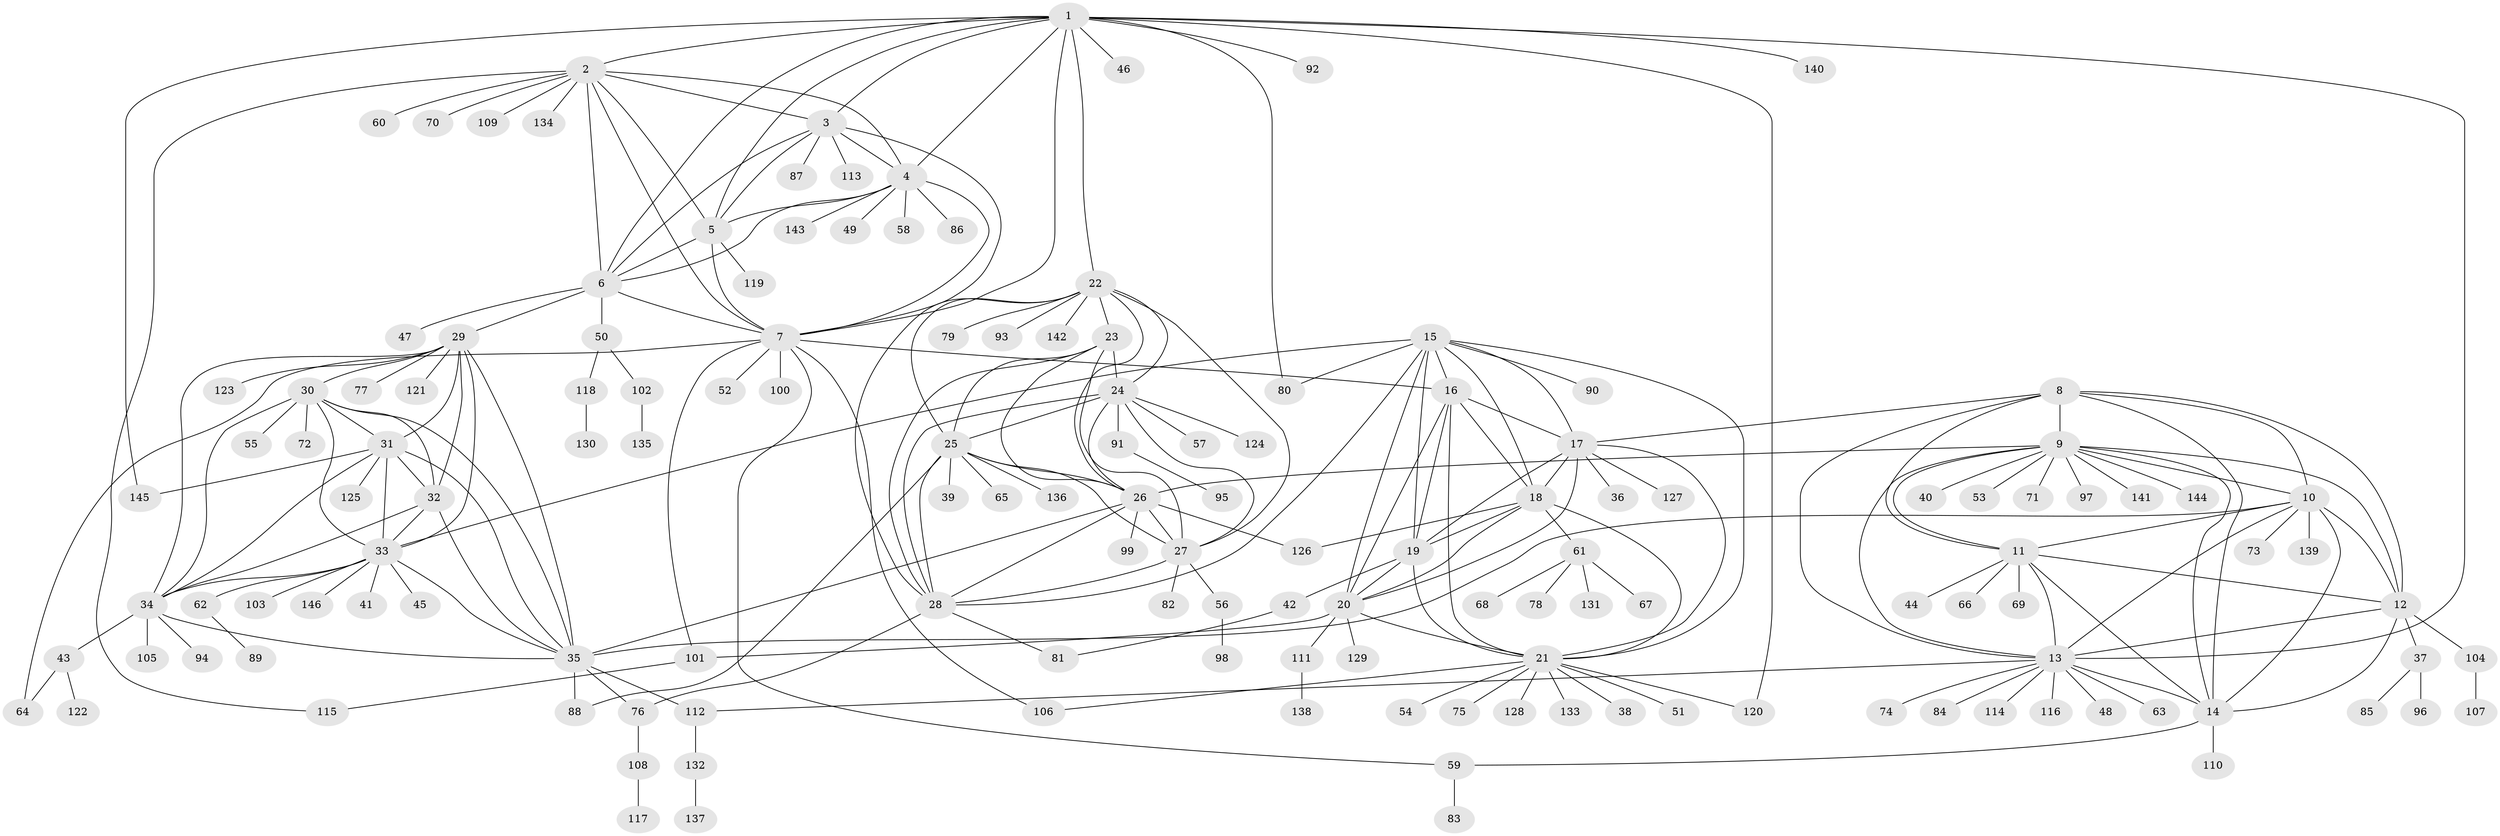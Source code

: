 // Generated by graph-tools (version 1.1) at 2025/26/03/09/25 03:26:41]
// undirected, 146 vertices, 239 edges
graph export_dot {
graph [start="1"]
  node [color=gray90,style=filled];
  1;
  2;
  3;
  4;
  5;
  6;
  7;
  8;
  9;
  10;
  11;
  12;
  13;
  14;
  15;
  16;
  17;
  18;
  19;
  20;
  21;
  22;
  23;
  24;
  25;
  26;
  27;
  28;
  29;
  30;
  31;
  32;
  33;
  34;
  35;
  36;
  37;
  38;
  39;
  40;
  41;
  42;
  43;
  44;
  45;
  46;
  47;
  48;
  49;
  50;
  51;
  52;
  53;
  54;
  55;
  56;
  57;
  58;
  59;
  60;
  61;
  62;
  63;
  64;
  65;
  66;
  67;
  68;
  69;
  70;
  71;
  72;
  73;
  74;
  75;
  76;
  77;
  78;
  79;
  80;
  81;
  82;
  83;
  84;
  85;
  86;
  87;
  88;
  89;
  90;
  91;
  92;
  93;
  94;
  95;
  96;
  97;
  98;
  99;
  100;
  101;
  102;
  103;
  104;
  105;
  106;
  107;
  108;
  109;
  110;
  111;
  112;
  113;
  114;
  115;
  116;
  117;
  118;
  119;
  120;
  121;
  122;
  123;
  124;
  125;
  126;
  127;
  128;
  129;
  130;
  131;
  132;
  133;
  134;
  135;
  136;
  137;
  138;
  139;
  140;
  141;
  142;
  143;
  144;
  145;
  146;
  1 -- 2;
  1 -- 3;
  1 -- 4;
  1 -- 5;
  1 -- 6;
  1 -- 7;
  1 -- 13;
  1 -- 22;
  1 -- 46;
  1 -- 80;
  1 -- 92;
  1 -- 120;
  1 -- 140;
  1 -- 145;
  2 -- 3;
  2 -- 4;
  2 -- 5;
  2 -- 6;
  2 -- 7;
  2 -- 60;
  2 -- 70;
  2 -- 109;
  2 -- 115;
  2 -- 134;
  3 -- 4;
  3 -- 5;
  3 -- 6;
  3 -- 7;
  3 -- 87;
  3 -- 113;
  4 -- 5;
  4 -- 6;
  4 -- 7;
  4 -- 49;
  4 -- 58;
  4 -- 86;
  4 -- 143;
  5 -- 6;
  5 -- 7;
  5 -- 119;
  6 -- 7;
  6 -- 29;
  6 -- 47;
  6 -- 50;
  7 -- 16;
  7 -- 52;
  7 -- 59;
  7 -- 64;
  7 -- 100;
  7 -- 101;
  7 -- 106;
  8 -- 9;
  8 -- 10;
  8 -- 11;
  8 -- 12;
  8 -- 13;
  8 -- 14;
  8 -- 17;
  9 -- 10;
  9 -- 11;
  9 -- 12;
  9 -- 13;
  9 -- 14;
  9 -- 26;
  9 -- 40;
  9 -- 53;
  9 -- 71;
  9 -- 97;
  9 -- 141;
  9 -- 144;
  10 -- 11;
  10 -- 12;
  10 -- 13;
  10 -- 14;
  10 -- 35;
  10 -- 73;
  10 -- 139;
  11 -- 12;
  11 -- 13;
  11 -- 14;
  11 -- 44;
  11 -- 66;
  11 -- 69;
  12 -- 13;
  12 -- 14;
  12 -- 37;
  12 -- 104;
  13 -- 14;
  13 -- 48;
  13 -- 63;
  13 -- 74;
  13 -- 84;
  13 -- 112;
  13 -- 114;
  13 -- 116;
  14 -- 59;
  14 -- 110;
  15 -- 16;
  15 -- 17;
  15 -- 18;
  15 -- 19;
  15 -- 20;
  15 -- 21;
  15 -- 28;
  15 -- 33;
  15 -- 80;
  15 -- 90;
  16 -- 17;
  16 -- 18;
  16 -- 19;
  16 -- 20;
  16 -- 21;
  17 -- 18;
  17 -- 19;
  17 -- 20;
  17 -- 21;
  17 -- 36;
  17 -- 127;
  18 -- 19;
  18 -- 20;
  18 -- 21;
  18 -- 61;
  18 -- 126;
  19 -- 20;
  19 -- 21;
  19 -- 42;
  20 -- 21;
  20 -- 101;
  20 -- 111;
  20 -- 129;
  21 -- 38;
  21 -- 51;
  21 -- 54;
  21 -- 75;
  21 -- 106;
  21 -- 120;
  21 -- 128;
  21 -- 133;
  22 -- 23;
  22 -- 24;
  22 -- 25;
  22 -- 26;
  22 -- 27;
  22 -- 28;
  22 -- 79;
  22 -- 93;
  22 -- 142;
  23 -- 24;
  23 -- 25;
  23 -- 26;
  23 -- 27;
  23 -- 28;
  24 -- 25;
  24 -- 26;
  24 -- 27;
  24 -- 28;
  24 -- 57;
  24 -- 91;
  24 -- 124;
  25 -- 26;
  25 -- 27;
  25 -- 28;
  25 -- 39;
  25 -- 65;
  25 -- 88;
  25 -- 136;
  26 -- 27;
  26 -- 28;
  26 -- 35;
  26 -- 99;
  26 -- 126;
  27 -- 28;
  27 -- 56;
  27 -- 82;
  28 -- 76;
  28 -- 81;
  29 -- 30;
  29 -- 31;
  29 -- 32;
  29 -- 33;
  29 -- 34;
  29 -- 35;
  29 -- 77;
  29 -- 121;
  29 -- 123;
  30 -- 31;
  30 -- 32;
  30 -- 33;
  30 -- 34;
  30 -- 35;
  30 -- 55;
  30 -- 72;
  31 -- 32;
  31 -- 33;
  31 -- 34;
  31 -- 35;
  31 -- 125;
  31 -- 145;
  32 -- 33;
  32 -- 34;
  32 -- 35;
  33 -- 34;
  33 -- 35;
  33 -- 41;
  33 -- 45;
  33 -- 62;
  33 -- 103;
  33 -- 146;
  34 -- 35;
  34 -- 43;
  34 -- 94;
  34 -- 105;
  35 -- 76;
  35 -- 88;
  35 -- 112;
  37 -- 85;
  37 -- 96;
  42 -- 81;
  43 -- 64;
  43 -- 122;
  50 -- 102;
  50 -- 118;
  56 -- 98;
  59 -- 83;
  61 -- 67;
  61 -- 68;
  61 -- 78;
  61 -- 131;
  62 -- 89;
  76 -- 108;
  91 -- 95;
  101 -- 115;
  102 -- 135;
  104 -- 107;
  108 -- 117;
  111 -- 138;
  112 -- 132;
  118 -- 130;
  132 -- 137;
}
